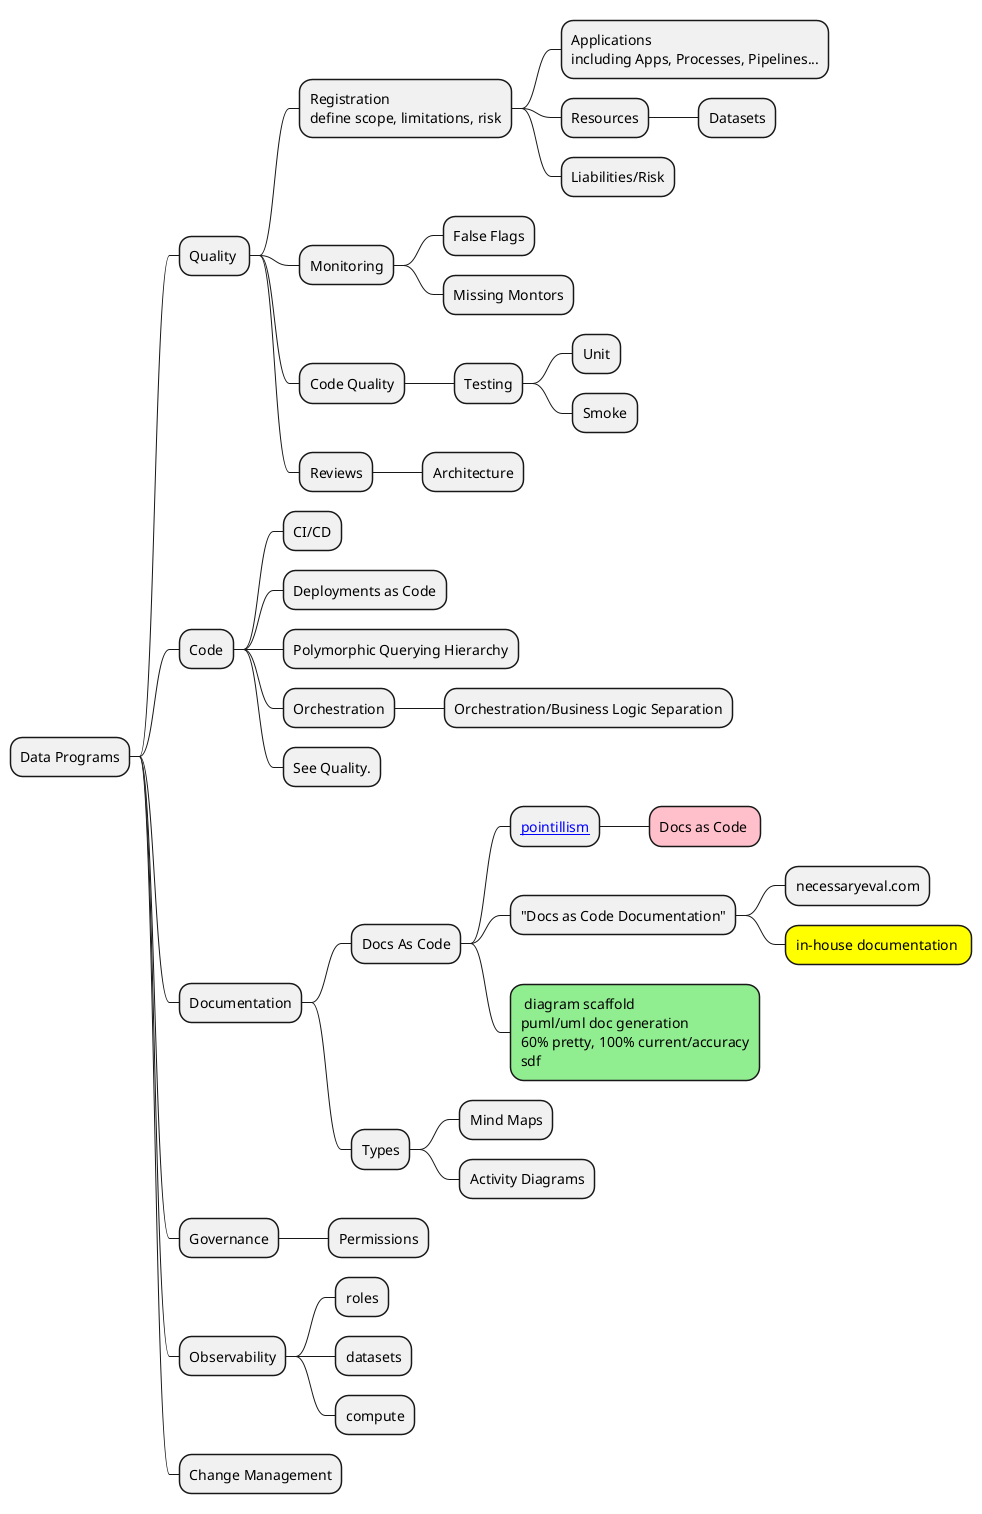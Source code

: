 @startmindmap
<style>
mindmapDiagram {

    .feature { // blunt features
        BackgroundColor lightgreen
    }
    .earnin {
        BackgroundColor yellow
    }
    .action {
        BackgroundColor pink
    }
}
</style>
+ Data Programs

++ Quality <<program>>
***:Registration
define scope, limitations, risk;
****:Applications
including Apps, Processes, Pipelines...;
**** Resources
***** Datasets
**** Liabilities/Risk
+++ Monitoring
++++ False Flags
++++ Missing Montors
+++ Code Quality
++++ Testing
+++++ Unit
+++++ Smoke
+++ Reviews
++++ Architecture
++ Code
+++ CI/CD
+++ Deployments as Code
+++ Polymorphic Querying Hierarchy
+++ Orchestration
++++ Orchestration/Business Logic Separation
+++ See Quality.

++ Documentation
+++ Docs As Code
++++ [[https://pointillism.io pointillism]]
+++++ Docs as Code <<action>>
++++ "Docs as Code Documentation"
+++++ necessaryeval.com
+++++ in-house documentation <<earnin>>
****: diagram scaffold
puml/uml doc generation
60% pretty, 100% current/accuracy
sdf; <<feature>>
+++ Types
++++ Mind Maps
++++ Activity Diagrams

++ Governance
+++ Permissions

++ Observability
+++ roles
+++ datasets
+++ compute

++ Change Management
@endmindmap